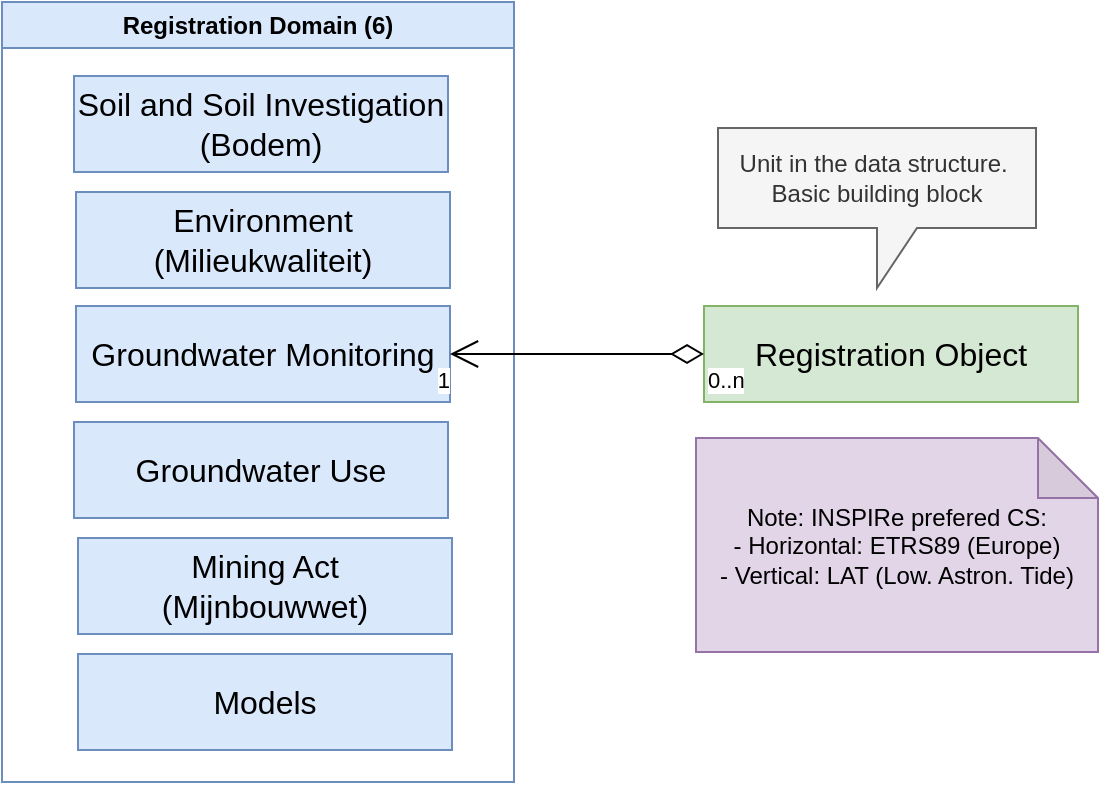 <mxfile version="24.7.12">
  <diagram name="Page-1" id="c7QUhTzQLRqDc5J3jLas">
    <mxGraphModel dx="1426" dy="749" grid="0" gridSize="10" guides="1" tooltips="1" connect="1" arrows="1" fold="1" page="1" pageScale="1" pageWidth="1169" pageHeight="827" math="0" shadow="0">
      <root>
        <mxCell id="0" />
        <mxCell id="1" parent="0" />
        <mxCell id="mn0KWEWW0G5z6OLqz2ZU-1" value="&lt;div style=&quot;&quot;&gt;&lt;font size=&quot;3&quot; face=&quot;sans-serif&quot;&gt;Soil and Soil Investigation&lt;/font&gt;&lt;/div&gt;&lt;div style=&quot;&quot;&gt;&lt;font size=&quot;3&quot; face=&quot;sans-serif&quot;&gt;(Bodem)&lt;/font&gt;&lt;/div&gt;" style="rounded=0;whiteSpace=wrap;html=1;fillColor=#dae8fc;strokeColor=#6c8ebf;align=center;" parent="1" vertex="1">
          <mxGeometry x="104" y="117" width="187" height="48" as="geometry" />
        </mxCell>
        <mxCell id="mn0KWEWW0G5z6OLqz2ZU-2" value="&lt;div style=&quot;&quot;&gt;&lt;font size=&quot;3&quot; face=&quot;sans-serif&quot;&gt;Environment (Milieukwaliteit)&lt;/font&gt;&lt;/div&gt;" style="rounded=0;whiteSpace=wrap;html=1;fillColor=#dae8fc;strokeColor=#6c8ebf;align=center;" parent="1" vertex="1">
          <mxGeometry x="105" y="175" width="187" height="48" as="geometry" />
        </mxCell>
        <mxCell id="mn0KWEWW0G5z6OLqz2ZU-3" value="&lt;div style=&quot;&quot;&gt;&lt;font size=&quot;3&quot; face=&quot;sans-serif&quot;&gt;Groundwater Monitoring&lt;/font&gt;&lt;/div&gt;" style="rounded=0;whiteSpace=wrap;html=1;fillColor=#dae8fc;strokeColor=#6c8ebf;align=center;" parent="1" vertex="1">
          <mxGeometry x="105" y="232" width="187" height="48" as="geometry" />
        </mxCell>
        <mxCell id="mn0KWEWW0G5z6OLqz2ZU-4" value="&lt;div style=&quot;&quot;&gt;&lt;font size=&quot;3&quot; face=&quot;sans-serif&quot;&gt;Groundwater Use&lt;/font&gt;&lt;/div&gt;" style="rounded=0;whiteSpace=wrap;html=1;fillColor=#dae8fc;strokeColor=#6c8ebf;align=center;" parent="1" vertex="1">
          <mxGeometry x="104" y="290" width="187" height="48" as="geometry" />
        </mxCell>
        <mxCell id="mn0KWEWW0G5z6OLqz2ZU-5" value="&lt;div style=&quot;&quot;&gt;&lt;font size=&quot;3&quot; face=&quot;sans-serif&quot;&gt;Mining Act&lt;/font&gt;&lt;/div&gt;&lt;div style=&quot;&quot;&gt;&lt;font size=&quot;3&quot; face=&quot;sans-serif&quot;&gt;(Mijnbouwwet)&lt;/font&gt;&lt;/div&gt;" style="rounded=0;whiteSpace=wrap;html=1;fillColor=#dae8fc;strokeColor=#6c8ebf;align=center;" parent="1" vertex="1">
          <mxGeometry x="106" y="348" width="187" height="48" as="geometry" />
        </mxCell>
        <mxCell id="mn0KWEWW0G5z6OLqz2ZU-6" value="&lt;div style=&quot;&quot;&gt;&lt;font size=&quot;3&quot; face=&quot;sans-serif&quot;&gt;Models&lt;/font&gt;&lt;/div&gt;" style="rounded=0;whiteSpace=wrap;html=1;fillColor=#dae8fc;strokeColor=#6c8ebf;align=center;" parent="1" vertex="1">
          <mxGeometry x="106" y="406" width="187" height="48" as="geometry" />
        </mxCell>
        <mxCell id="mn0KWEWW0G5z6OLqz2ZU-7" value="Registration Domain (6)" style="swimlane;whiteSpace=wrap;html=1;fillColor=#dae8fc;strokeColor=#6c8ebf;" parent="1" vertex="1">
          <mxGeometry x="68" y="80" width="256" height="390" as="geometry">
            <mxRectangle x="68" y="80" width="162" height="26" as="alternateBounds" />
          </mxGeometry>
        </mxCell>
        <mxCell id="mn0KWEWW0G5z6OLqz2ZU-8" value="&lt;div style=&quot;&quot;&gt;&lt;font size=&quot;3&quot; face=&quot;sans-serif&quot;&gt;Registration Object&lt;/font&gt;&lt;/div&gt;" style="rounded=0;whiteSpace=wrap;html=1;fillColor=#d5e8d4;strokeColor=#82b366;align=center;" parent="1" vertex="1">
          <mxGeometry x="419" y="232" width="187" height="48" as="geometry" />
        </mxCell>
        <mxCell id="mn0KWEWW0G5z6OLqz2ZU-9" value="" style="endArrow=open;html=1;endSize=12;startArrow=diamondThin;startSize=14;startFill=0;edgeStyle=orthogonalEdgeStyle;rounded=0;entryX=1;entryY=0.5;entryDx=0;entryDy=0;exitX=0;exitY=0.5;exitDx=0;exitDy=0;" parent="1" source="mn0KWEWW0G5z6OLqz2ZU-8" target="mn0KWEWW0G5z6OLqz2ZU-3" edge="1">
          <mxGeometry relative="1" as="geometry">
            <mxPoint x="429" y="287" as="sourcePoint" />
            <mxPoint x="589" y="287" as="targetPoint" />
          </mxGeometry>
        </mxCell>
        <mxCell id="mn0KWEWW0G5z6OLqz2ZU-10" value="0..n" style="edgeLabel;resizable=0;html=1;align=left;verticalAlign=top;" parent="mn0KWEWW0G5z6OLqz2ZU-9" connectable="0" vertex="1">
          <mxGeometry x="-1" relative="1" as="geometry" />
        </mxCell>
        <mxCell id="mn0KWEWW0G5z6OLqz2ZU-11" value="1" style="edgeLabel;resizable=0;html=1;align=right;verticalAlign=top;" parent="mn0KWEWW0G5z6OLqz2ZU-9" connectable="0" vertex="1">
          <mxGeometry x="1" relative="1" as="geometry" />
        </mxCell>
        <mxCell id="mn0KWEWW0G5z6OLqz2ZU-12" value="Unit in the data structure.&amp;nbsp;&lt;div&gt;Basic building block&lt;/div&gt;" style="shape=callout;whiteSpace=wrap;html=1;perimeter=calloutPerimeter;fillColor=#f5f5f5;strokeColor=#666666;fontColor=#333333;" parent="1" vertex="1">
          <mxGeometry x="426" y="143" width="159" height="80" as="geometry" />
        </mxCell>
        <mxCell id="QMmzeugEDSKfIT0TyAf5-1" value="Note: INSPIRe prefered CS:&lt;div&gt;- Horizontal: ETRS89 (Europe)&lt;/div&gt;&lt;div&gt;- Vertical: LAT (Low. Astron. Tide)&lt;/div&gt;" style="shape=note;whiteSpace=wrap;html=1;backgroundOutline=1;darkOpacity=0.05;fillColor=#e1d5e7;strokeColor=#9673a6;" vertex="1" parent="1">
          <mxGeometry x="415" y="298" width="201" height="107" as="geometry" />
        </mxCell>
      </root>
    </mxGraphModel>
  </diagram>
</mxfile>
